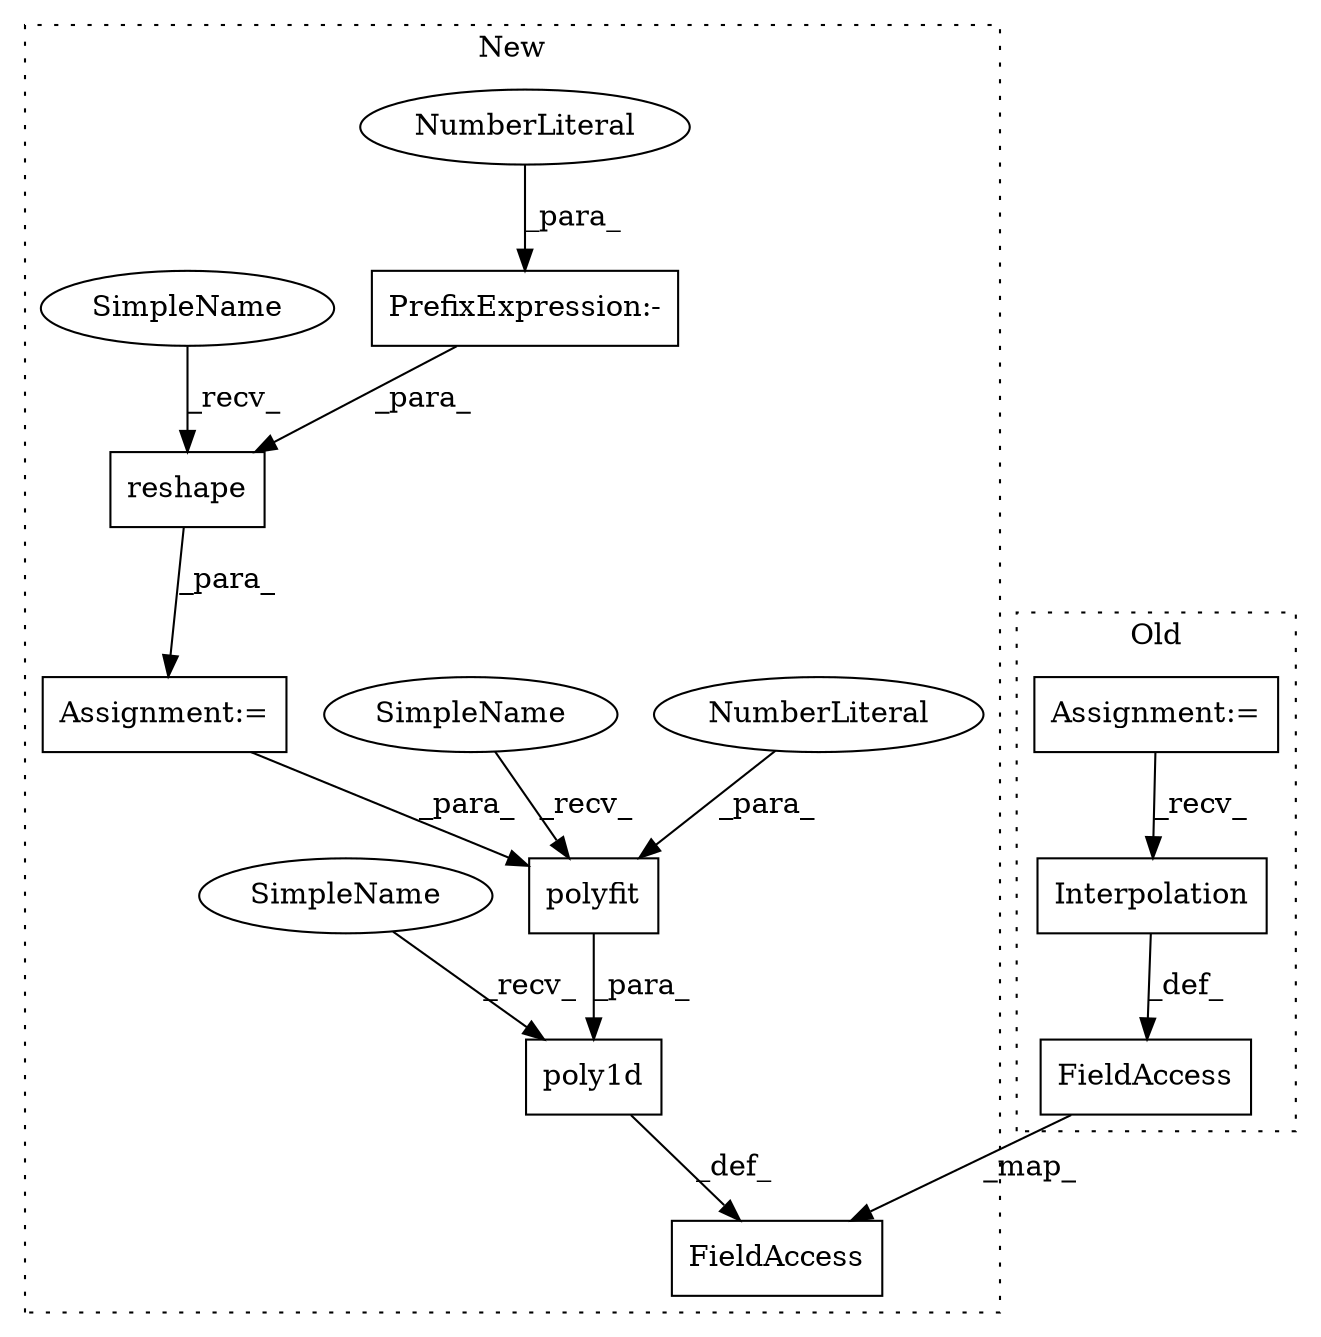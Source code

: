 digraph G {
subgraph cluster0 {
1 [label="Interpolation" a="32" s="3829,3857" l="14,1" shape="box"];
7 [label="Assignment:=" a="7" s="3530" l="25" shape="box"];
11 [label="FieldAccess" a="22" s="3864" l="28" shape="box"];
label = "Old";
style="dotted";
}
subgraph cluster1 {
2 [label="reshape" a="32" s="3830,3847" l="8,1" shape="box"];
3 [label="poly1d" a="32" s="3874,3912" l="7,1" shape="box"];
4 [label="polyfit" a="32" s="3887,3911" l="8,1" shape="box"];
5 [label="NumberLiteral" a="34" s="3910" l="1" shape="ellipse"];
6 [label="Assignment:=" a="7" s="3823" l="1" shape="box"];
8 [label="PrefixExpression:-" a="38" s="3845" l="1" shape="box"];
9 [label="NumberLiteral" a="34" s="3846" l="1" shape="ellipse"];
10 [label="FieldAccess" a="22" s="3919" l="28" shape="box"];
12 [label="SimpleName" a="42" s="3881" l="5" shape="ellipse"];
13 [label="SimpleName" a="42" s="3824" l="5" shape="ellipse"];
14 [label="SimpleName" a="42" s="3868" l="5" shape="ellipse"];
label = "New";
style="dotted";
}
1 -> 11 [label="_def_"];
2 -> 6 [label="_para_"];
3 -> 10 [label="_def_"];
4 -> 3 [label="_para_"];
5 -> 4 [label="_para_"];
6 -> 4 [label="_para_"];
7 -> 1 [label="_recv_"];
8 -> 2 [label="_para_"];
9 -> 8 [label="_para_"];
11 -> 10 [label="_map_"];
12 -> 4 [label="_recv_"];
13 -> 2 [label="_recv_"];
14 -> 3 [label="_recv_"];
}
